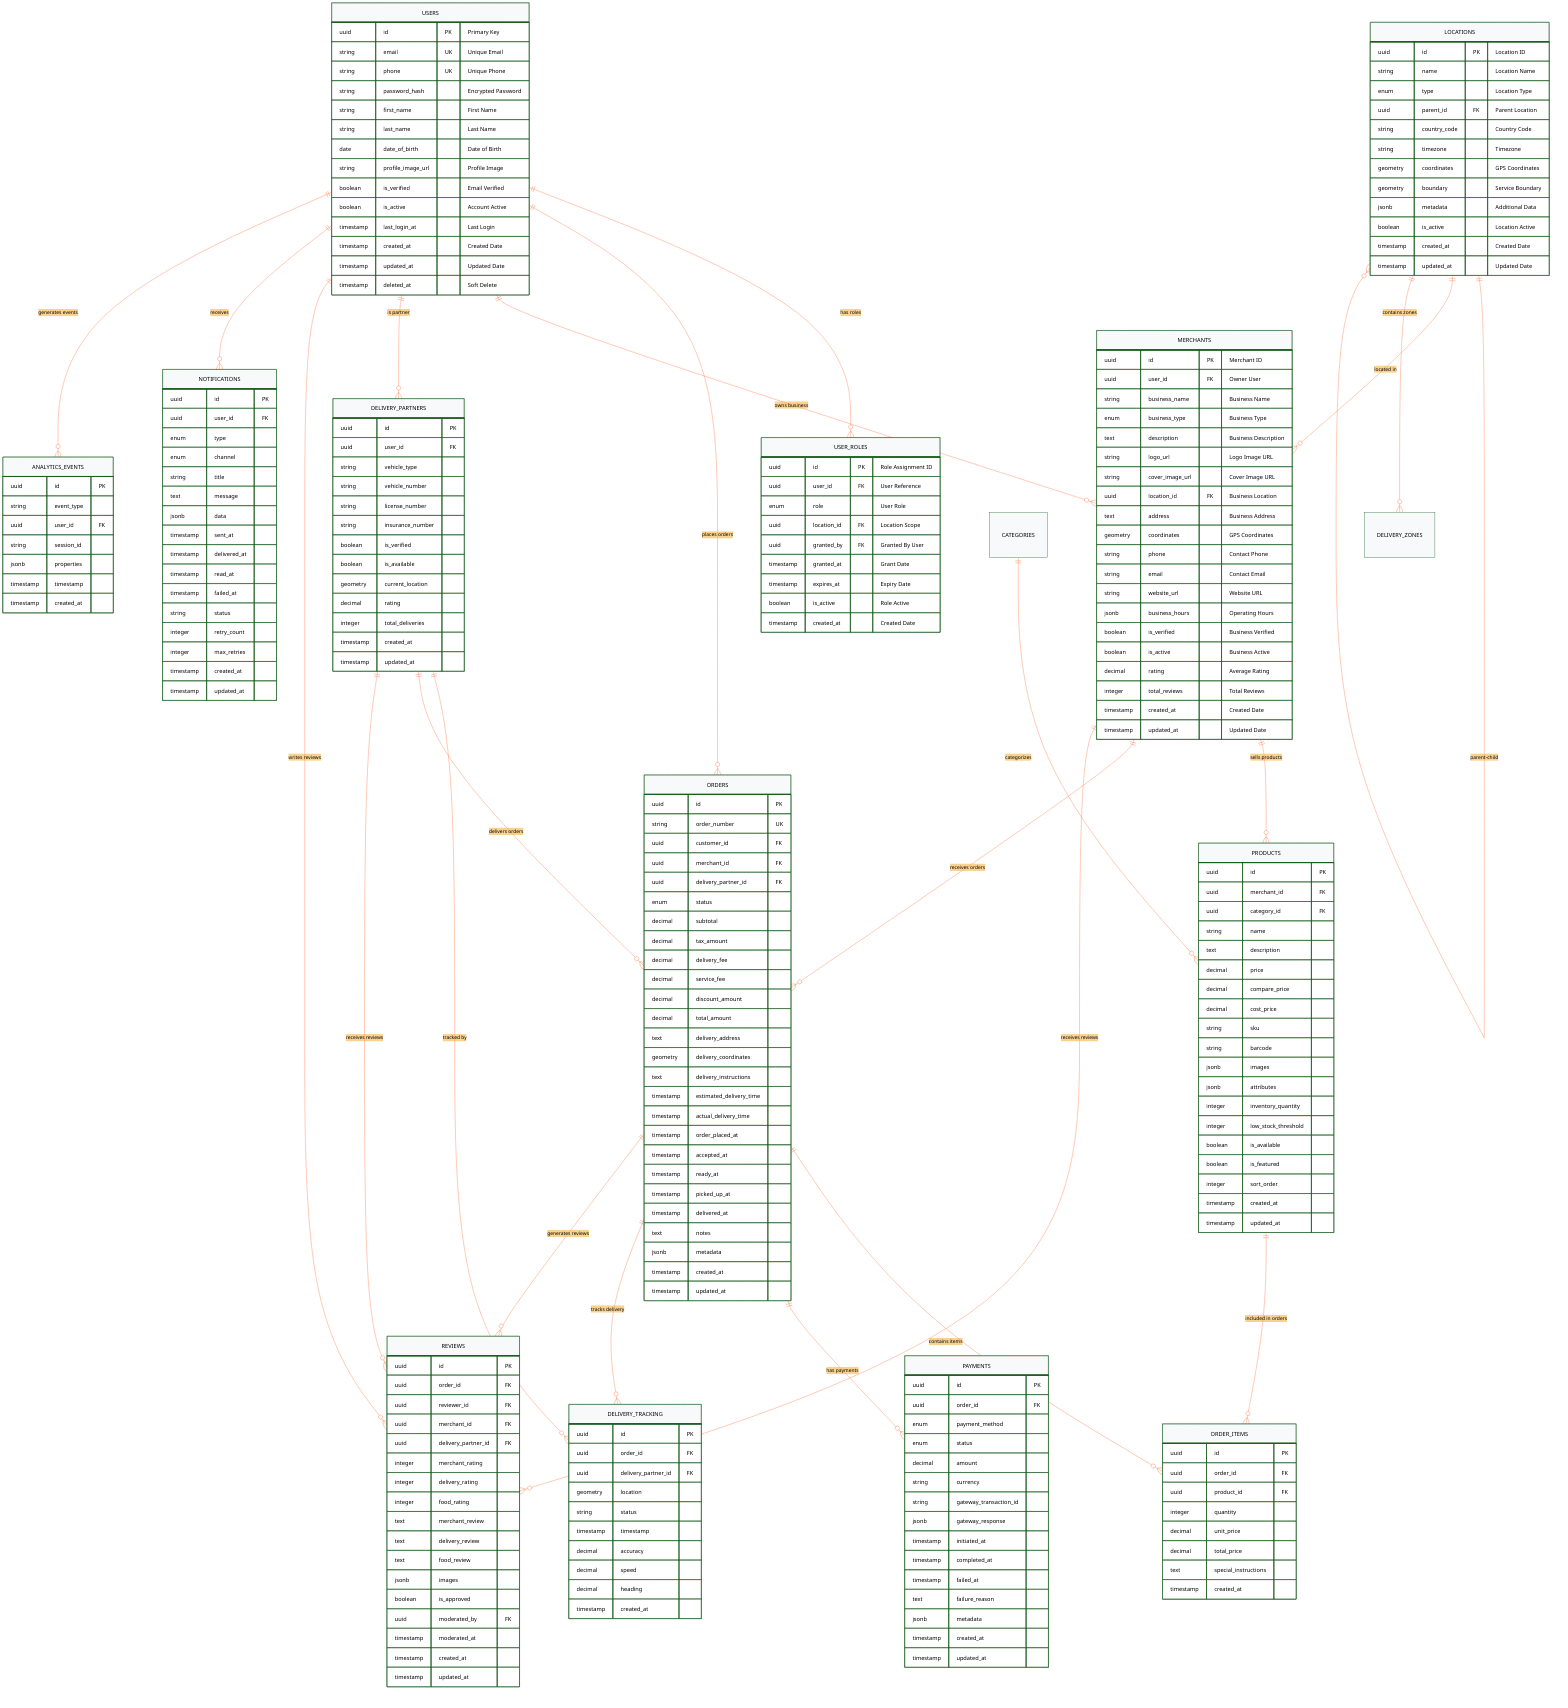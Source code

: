 %%{init: {
  'theme': 'base',
  'themeVariables': {
    'primaryColor': '#2E8B57',
    'primaryTextColor': '#000000',
    'primaryBorderColor': '#1B5E20',
    'lineColor': '#FF6B35',
    'secondaryColor': '#4A90E2',
    'tertiaryColor': '#F5A623',
    'background': '#ffffff',
    'mainBkg': '#f8f9fa',
    'secondBkg': '#e9ecef',
    'tertiaryBkg': '#dee2e6',
    'entityBkg': '#ffffff',
    'entityBorder': '#2E8B57',
    'entityTextColor': '#000000',
    'attributeBkg': '#f0f8ff',
    'attributeBorder': '#4A90E2',
    'attributeTextColor': '#000000',
    'relationshipBkg': '#fff2cc',
    'relationshipBorder': '#F5A623',
    'relationshipTextColor': '#000000',
    'textColor': '#000000'
  },
  'er': {
    'diagramPadding': 35,
    'layoutDirection': 'TB',
    'minEntityWidth': 140,
    'minEntityHeight': 100,
    'entityPadding': 25,
    'stroke': '#2E8B57',
    'fill': '#ffffff',
    'fontSize': 16,
    'attributeFontSize': 14
  },
  'fontFamily': 'Segoe UI, Arial, sans-serif',
  'fontSize': 18,
  'fontWeight': '600'
}}%%
erDiagram
    USERS {
        uuid id PK "Primary Key"
        string email UK "Unique Email"
        string phone UK "Unique Phone"
        string password_hash "Encrypted Password"
        string first_name "First Name"
        string last_name "Last Name"
        date date_of_birth "Date of Birth"
        string profile_image_url "Profile Image"
        boolean is_verified "Email Verified"
        boolean is_active "Account Active"
        timestamp last_login_at "Last Login"
        timestamp created_at "Created Date"
        timestamp updated_at "Updated Date"
        timestamp deleted_at "Soft Delete"
    }
    
    USER_ROLES {
        uuid id PK "Role Assignment ID"
        uuid user_id FK "User Reference"
        enum role "User Role"
        uuid location_id FK "Location Scope"
        uuid granted_by FK "Granted By User"
        timestamp granted_at "Grant Date"
        timestamp expires_at "Expiry Date"
        boolean is_active "Role Active"
        timestamp created_at "Created Date"
    }
    
    LOCATIONS {
        uuid id PK "Location ID"
        string name "Location Name"
        enum type "Location Type"
        uuid parent_id FK "Parent Location"
        string country_code "Country Code"
        string timezone "Timezone"
        geometry coordinates "GPS Coordinates"
        geometry boundary "Service Boundary"
        jsonb metadata "Additional Data"
        boolean is_active "Location Active"
        timestamp created_at "Created Date"
        timestamp updated_at "Updated Date"
    }
    
    MERCHANTS {
        uuid id PK "Merchant ID"
        uuid user_id FK "Owner User"
        string business_name "Business Name"
        enum business_type "Business Type"
        text description "Business Description"
        string logo_url "Logo Image URL"
        string cover_image_url "Cover Image URL"
        uuid location_id FK "Business Location"
        text address "Business Address"
        geometry coordinates "GPS Coordinates"
        string phone "Contact Phone"
        string email "Contact Email"
        string website_url "Website URL"
        jsonb business_hours "Operating Hours"
        boolean is_verified "Business Verified"
        boolean is_active "Business Active"
        decimal rating "Average Rating"
        integer total_reviews "Total Reviews"
        timestamp created_at "Created Date"
        timestamp updated_at "Updated Date"
    }
    
    PRODUCTS {
        uuid id PK
        uuid merchant_id FK
        uuid category_id FK
        string name
        text description
        decimal price
        decimal compare_price
        decimal cost_price
        string sku
        string barcode
        jsonb images
        jsonb attributes
        integer inventory_quantity
        integer low_stock_threshold
        boolean is_available
        boolean is_featured
        integer sort_order
        timestamp created_at
        timestamp updated_at
    }
    
    ORDERS {
        uuid id PK
        string order_number UK
        uuid customer_id FK
        uuid merchant_id FK
        uuid delivery_partner_id FK
        enum status
        decimal subtotal
        decimal tax_amount
        decimal delivery_fee
        decimal service_fee
        decimal discount_amount
        decimal total_amount
        text delivery_address
        geometry delivery_coordinates
        text delivery_instructions
        timestamp estimated_delivery_time
        timestamp actual_delivery_time
        timestamp order_placed_at
        timestamp accepted_at
        timestamp ready_at
        timestamp picked_up_at
        timestamp delivered_at
        text notes
        jsonb metadata
        timestamp created_at
        timestamp updated_at
    }
    
    ORDER_ITEMS {
        uuid id PK
        uuid order_id FK
        uuid product_id FK
        integer quantity
        decimal unit_price
        decimal total_price
        text special_instructions
        timestamp created_at
    }
    
    PAYMENTS {
        uuid id PK
        uuid order_id FK
        enum payment_method
        enum status
        decimal amount
        string currency
        string gateway_transaction_id
        jsonb gateway_response
        timestamp initiated_at
        timestamp completed_at
        timestamp failed_at
        text failure_reason
        jsonb metadata
        timestamp created_at
        timestamp updated_at
    }
    
    DELIVERY_PARTNERS {
        uuid id PK
        uuid user_id FK
        string vehicle_type
        string vehicle_number
        string license_number
        string insurance_number
        boolean is_verified
        boolean is_available
        geometry current_location
        decimal rating
        integer total_deliveries
        timestamp created_at
        timestamp updated_at
    }
    
    DELIVERY_TRACKING {
        uuid id PK
        uuid order_id FK
        uuid delivery_partner_id FK
        geometry location
        string status
        timestamp timestamp
        decimal accuracy
        decimal speed
        decimal heading
        timestamp created_at
    }
    
    REVIEWS {
        uuid id PK
        uuid order_id FK
        uuid reviewer_id FK
        uuid merchant_id FK
        uuid delivery_partner_id FK
        integer merchant_rating
        integer delivery_rating
        integer food_rating
        text merchant_review
        text delivery_review
        text food_review
        jsonb images
        boolean is_approved
        uuid moderated_by FK
        timestamp moderated_at
        timestamp created_at
        timestamp updated_at
    }
    
    NOTIFICATIONS {
        uuid id PK
        uuid user_id FK
        enum type
        enum channel
        string title
        text message
        jsonb data
        timestamp sent_at
        timestamp delivered_at
        timestamp read_at
        timestamp failed_at
        string status
        integer retry_count
        integer max_retries
        timestamp created_at
        timestamp updated_at
    }
    
    ANALYTICS_EVENTS {
        uuid id PK
        string event_type
        uuid user_id FK
        string session_id
        jsonb properties
        timestamp timestamp
        timestamp created_at
    }

    USERS ||--o{ USER_ROLES : "has roles"
    USERS ||--o{ ORDERS : "places orders"
    USERS ||--o{ MERCHANTS : "owns business"
    USERS ||--o{ DELIVERY_PARTNERS : "is partner"
    USERS ||--o{ REVIEWS : "writes reviews"
    USERS ||--o{ NOTIFICATIONS : "receives"
    USERS ||--o{ ANALYTICS_EVENTS : "generates events"
    
    LOCATIONS ||--o{ LOCATIONS : "parent-child"
    LOCATIONS ||--o{ MERCHANTS : "located in"
    LOCATIONS ||--o{ DELIVERY_ZONES : "contains zones"
    
    MERCHANTS ||--o{ PRODUCTS : "sells products"
    MERCHANTS ||--o{ ORDERS : "receives orders"
    MERCHANTS ||--o{ REVIEWS : "receives reviews"
    
    PRODUCTS ||--o{ ORDER_ITEMS : "included in orders"
    CATEGORIES ||--o{ PRODUCTS : "categorizes"
    
    ORDERS ||--o{ ORDER_ITEMS : "contains items"
    ORDERS ||--o{ PAYMENTS : "has payments"
    ORDERS ||--o{ DELIVERY_TRACKING : "tracks delivery"
    ORDERS ||--o{ REVIEWS : "generates reviews"
    
    DELIVERY_PARTNERS ||--o{ DELIVERY_TRACKING : "tracked by"
    DELIVERY_PARTNERS ||--o{ ORDERS : "delivers orders"
    DELIVERY_PARTNERS ||--o{ REVIEWS : "receives reviews"